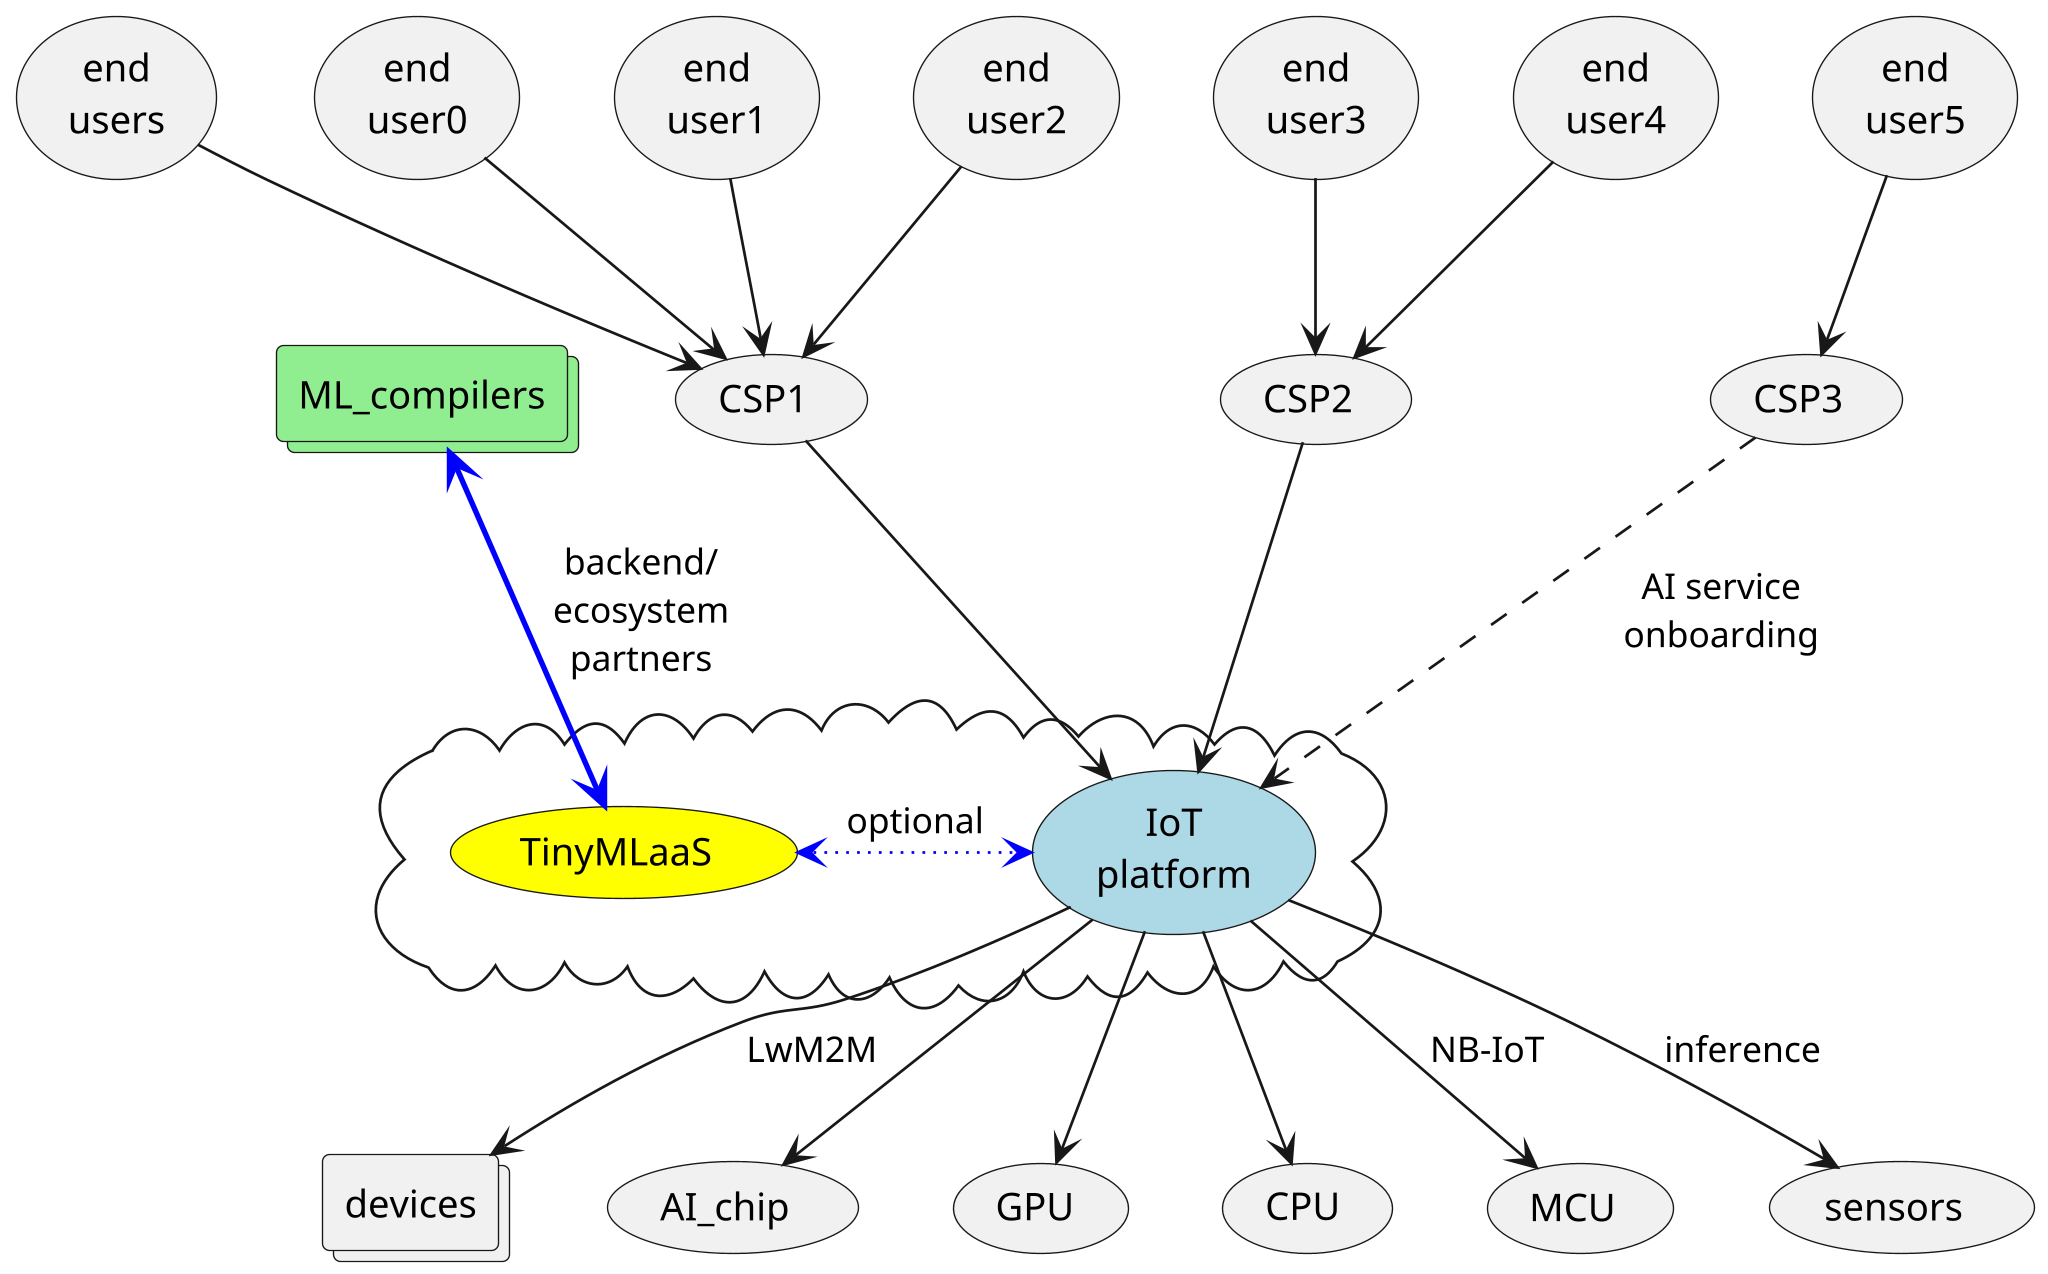 @startuml
scale 2048 width

(end\nusers) -down-> (CSP1)
(end\nuser0) -down-> (CSP1)
(end\nuser1) -down-> (CSP1)
(end\nuser2) -down-> (CSP1)

(end\nuser3) -down-> (CSP2)
(end\nuser4) -down-> (CSP2)

(end\nuser5) -down-> (CSP3)

cloud {
        (TinyMLaaS) #yellow
        (IoT\nplatform) #lightblue
        (TinyMLaaS) <-[#blue,bold,dotted]> (IoT\nplatform) : optional
}

(CSP1) -down-> (IoT\nplatform)
(CSP2) -down-> (IoT\nplatform)

(CSP3) .down-> (IoT\nplatform) : "AI service\nonboarding"

collections devices
(IoT\nplatform) -down-> (AI_chip)
(IoT\nplatform) -down-> (GPU)
(IoT\nplatform) -down-> (CPU)
(IoT\nplatform) -down-> (MCU) : NB-IoT
(IoT\nplatform) -down-> (sensors) : inference
(IoT\nplatform) -down-> devices : LwM2M

collections ML_compilers #lightgreen
(TinyMLaaS) <-[#blue,bold]up-> ML_compilers : "backend/\necosystem\npartners"

@enduml

